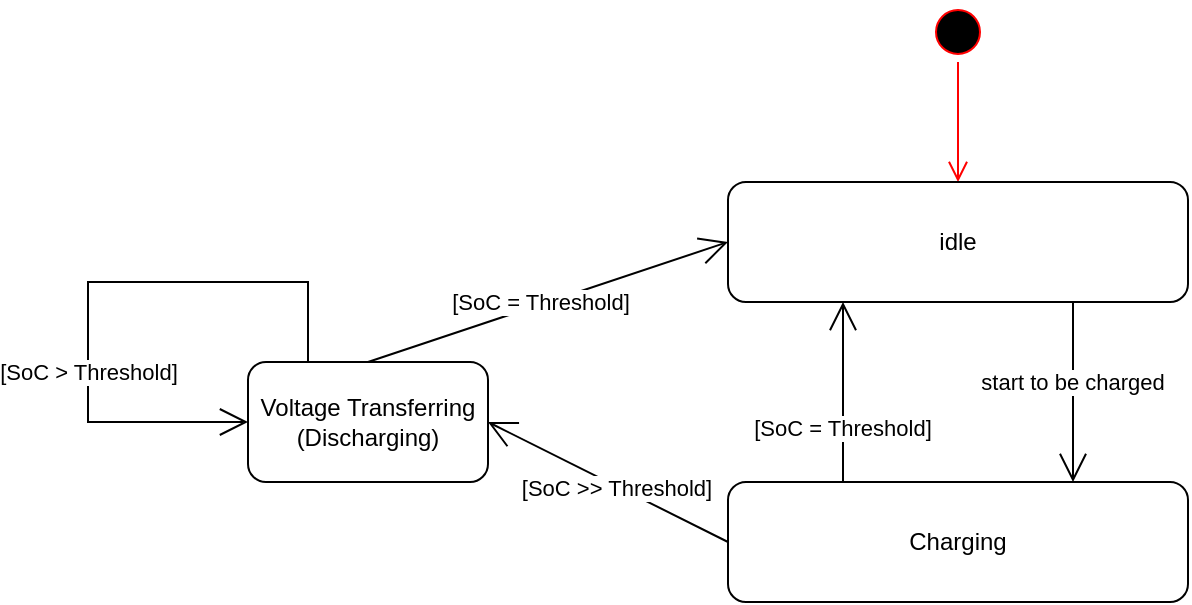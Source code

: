 <mxfile version="24.8.4">
  <diagram name="Page-1" id="XDpbUo_EvY80KXilYPcf">
    <mxGraphModel dx="784" dy="460" grid="1" gridSize="10" guides="1" tooltips="1" connect="1" arrows="1" fold="1" page="1" pageScale="1" pageWidth="850" pageHeight="1100" math="0" shadow="0">
      <root>
        <mxCell id="0" />
        <mxCell id="1" parent="0" />
        <mxCell id="znZH4x7FaXs8s9Ixyztz-1" value="" style="ellipse;html=1;shape=startState;fillColor=#000000;strokeColor=#ff0000;" vertex="1" parent="1">
          <mxGeometry x="530" y="270" width="30" height="30" as="geometry" />
        </mxCell>
        <mxCell id="znZH4x7FaXs8s9Ixyztz-2" value="" style="edgeStyle=orthogonalEdgeStyle;html=1;verticalAlign=bottom;endArrow=open;endSize=8;strokeColor=#ff0000;rounded=0;entryX=0.5;entryY=0;entryDx=0;entryDy=0;" edge="1" parent="1" source="znZH4x7FaXs8s9Ixyztz-1" target="znZH4x7FaXs8s9Ixyztz-3">
          <mxGeometry relative="1" as="geometry">
            <mxPoint x="545" y="360" as="targetPoint" />
          </mxGeometry>
        </mxCell>
        <mxCell id="znZH4x7FaXs8s9Ixyztz-3" value="idle" style="rounded=1;whiteSpace=wrap;html=1;" vertex="1" parent="1">
          <mxGeometry x="430" y="360" width="230" height="60" as="geometry" />
        </mxCell>
        <mxCell id="znZH4x7FaXs8s9Ixyztz-4" value="Charging" style="rounded=1;whiteSpace=wrap;html=1;" vertex="1" parent="1">
          <mxGeometry x="430" y="510" width="230" height="60" as="geometry" />
        </mxCell>
        <mxCell id="znZH4x7FaXs8s9Ixyztz-5" value="" style="endArrow=open;endFill=1;endSize=12;html=1;rounded=0;entryX=0.75;entryY=0;entryDx=0;entryDy=0;exitX=0.75;exitY=1;exitDx=0;exitDy=0;" edge="1" parent="1" source="znZH4x7FaXs8s9Ixyztz-3" target="znZH4x7FaXs8s9Ixyztz-4">
          <mxGeometry width="160" relative="1" as="geometry">
            <mxPoint x="440" y="410" as="sourcePoint" />
            <mxPoint x="600" y="410" as="targetPoint" />
          </mxGeometry>
        </mxCell>
        <mxCell id="znZH4x7FaXs8s9Ixyztz-6" value="start to be charged" style="edgeLabel;html=1;align=center;verticalAlign=middle;resizable=0;points=[];" vertex="1" connectable="0" parent="znZH4x7FaXs8s9Ixyztz-5">
          <mxGeometry x="-0.116" y="-1" relative="1" as="geometry">
            <mxPoint as="offset" />
          </mxGeometry>
        </mxCell>
        <mxCell id="znZH4x7FaXs8s9Ixyztz-7" value="" style="endArrow=open;endFill=1;endSize=12;html=1;rounded=0;entryX=0.25;entryY=1;entryDx=0;entryDy=0;exitX=0.25;exitY=0;exitDx=0;exitDy=0;" edge="1" parent="1" source="znZH4x7FaXs8s9Ixyztz-4" target="znZH4x7FaXs8s9Ixyztz-3">
          <mxGeometry width="160" relative="1" as="geometry">
            <mxPoint x="550" y="490" as="sourcePoint" />
            <mxPoint x="710" y="490" as="targetPoint" />
          </mxGeometry>
        </mxCell>
        <mxCell id="znZH4x7FaXs8s9Ixyztz-8" value="[SoC = Threshold]" style="edgeLabel;html=1;align=center;verticalAlign=middle;resizable=0;points=[];" vertex="1" connectable="0" parent="znZH4x7FaXs8s9Ixyztz-7">
          <mxGeometry x="-0.403" y="1" relative="1" as="geometry">
            <mxPoint as="offset" />
          </mxGeometry>
        </mxCell>
        <mxCell id="znZH4x7FaXs8s9Ixyztz-9" value="Voltage Transferring (Discharging)" style="rounded=1;whiteSpace=wrap;html=1;" vertex="1" parent="1">
          <mxGeometry x="190" y="450" width="120" height="60" as="geometry" />
        </mxCell>
        <mxCell id="znZH4x7FaXs8s9Ixyztz-10" value="" style="endArrow=open;endFill=1;endSize=12;html=1;rounded=0;entryX=1;entryY=0.5;entryDx=0;entryDy=0;exitX=0;exitY=0.5;exitDx=0;exitDy=0;" edge="1" parent="1" source="znZH4x7FaXs8s9Ixyztz-4" target="znZH4x7FaXs8s9Ixyztz-9">
          <mxGeometry width="160" relative="1" as="geometry">
            <mxPoint x="450" y="510" as="sourcePoint" />
            <mxPoint x="610" y="510" as="targetPoint" />
          </mxGeometry>
        </mxCell>
        <mxCell id="znZH4x7FaXs8s9Ixyztz-11" value="[SoC &amp;gt;&amp;gt; Threshold]" style="edgeLabel;html=1;align=center;verticalAlign=middle;resizable=0;points=[];" vertex="1" connectable="0" parent="znZH4x7FaXs8s9Ixyztz-10">
          <mxGeometry x="-0.074" y="1" relative="1" as="geometry">
            <mxPoint as="offset" />
          </mxGeometry>
        </mxCell>
        <mxCell id="znZH4x7FaXs8s9Ixyztz-12" value="" style="endArrow=open;endFill=1;endSize=12;html=1;rounded=0;exitX=0.5;exitY=0;exitDx=0;exitDy=0;entryX=0;entryY=0.5;entryDx=0;entryDy=0;" edge="1" parent="1" source="znZH4x7FaXs8s9Ixyztz-9" target="znZH4x7FaXs8s9Ixyztz-3">
          <mxGeometry width="160" relative="1" as="geometry">
            <mxPoint x="450" y="450" as="sourcePoint" />
            <mxPoint x="610" y="450" as="targetPoint" />
          </mxGeometry>
        </mxCell>
        <mxCell id="znZH4x7FaXs8s9Ixyztz-13" value="[SoC&amp;nbsp;= Threshold]" style="edgeLabel;html=1;align=center;verticalAlign=middle;resizable=0;points=[];" vertex="1" connectable="0" parent="znZH4x7FaXs8s9Ixyztz-12">
          <mxGeometry x="-0.04" y="2" relative="1" as="geometry">
            <mxPoint as="offset" />
          </mxGeometry>
        </mxCell>
        <mxCell id="znZH4x7FaXs8s9Ixyztz-14" value="" style="endArrow=open;endFill=1;endSize=12;html=1;rounded=0;entryX=0;entryY=0.5;entryDx=0;entryDy=0;exitX=0.25;exitY=0;exitDx=0;exitDy=0;" edge="1" parent="1" source="znZH4x7FaXs8s9Ixyztz-9" target="znZH4x7FaXs8s9Ixyztz-9">
          <mxGeometry width="160" relative="1" as="geometry">
            <mxPoint x="150" y="420" as="sourcePoint" />
            <mxPoint x="120" y="440.0" as="targetPoint" />
            <Array as="points">
              <mxPoint x="220" y="410" />
              <mxPoint x="110" y="410" />
              <mxPoint x="110" y="480" />
            </Array>
          </mxGeometry>
        </mxCell>
        <mxCell id="znZH4x7FaXs8s9Ixyztz-15" value="[SoC &amp;gt; Threshold]" style="edgeLabel;html=1;align=center;verticalAlign=middle;resizable=0;points=[];" vertex="1" connectable="0" parent="znZH4x7FaXs8s9Ixyztz-14">
          <mxGeometry x="0.3" relative="1" as="geometry">
            <mxPoint as="offset" />
          </mxGeometry>
        </mxCell>
      </root>
    </mxGraphModel>
  </diagram>
</mxfile>
